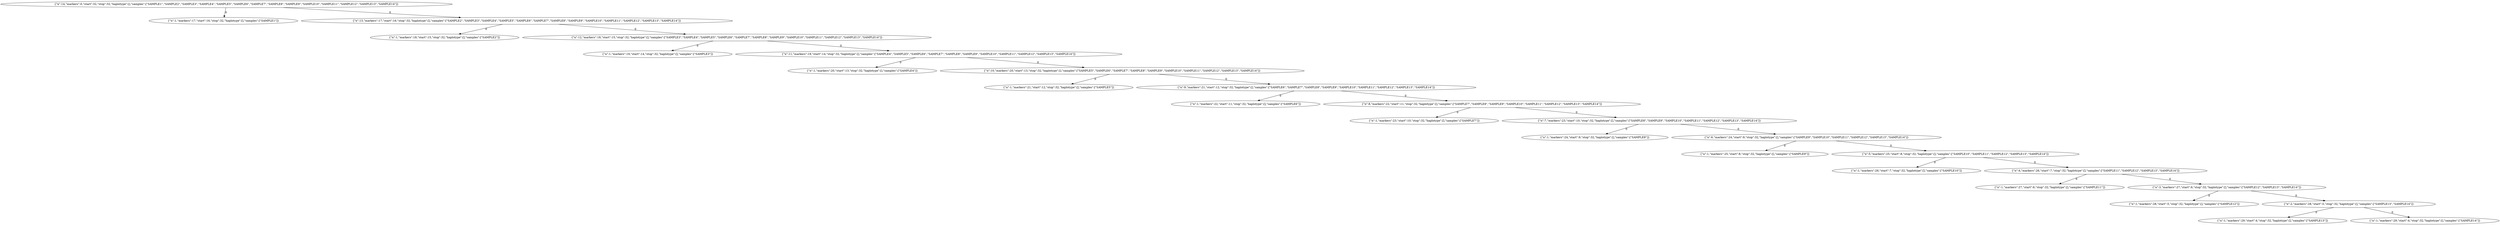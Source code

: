 digraph {
    0 [ label = "{\"n\":14,\"markers\":0,\"start\":32,\"stop\":32,\"haplotype\":[],\"samples\":[\"SAMPLE1\",\"SAMPLE2\",\"SAMPLE3\",\"SAMPLE4\",\"SAMPLE5\",\"SAMPLE6\",\"SAMPLE7\",\"SAMPLE8\",\"SAMPLE9\",\"SAMPLE10\",\"SAMPLE11\",\"SAMPLE12\",\"SAMPLE13\",\"SAMPLE14\"]}" ]
    1 [ label = "{\"n\":1,\"markers\":17,\"start\":16,\"stop\":32,\"haplotype\":[],\"samples\":[\"SAMPLE1\"]}" ]
    2 [ label = "{\"n\":13,\"markers\":17,\"start\":16,\"stop\":32,\"haplotype\":[],\"samples\":[\"SAMPLE2\",\"SAMPLE3\",\"SAMPLE4\",\"SAMPLE5\",\"SAMPLE6\",\"SAMPLE7\",\"SAMPLE8\",\"SAMPLE9\",\"SAMPLE10\",\"SAMPLE11\",\"SAMPLE12\",\"SAMPLE13\",\"SAMPLE14\"]}" ]
    3 [ label = "{\"n\":1,\"markers\":18,\"start\":15,\"stop\":32,\"haplotype\":[],\"samples\":[\"SAMPLE2\"]}" ]
    4 [ label = "{\"n\":12,\"markers\":18,\"start\":15,\"stop\":32,\"haplotype\":[],\"samples\":[\"SAMPLE3\",\"SAMPLE4\",\"SAMPLE5\",\"SAMPLE6\",\"SAMPLE7\",\"SAMPLE8\",\"SAMPLE9\",\"SAMPLE10\",\"SAMPLE11\",\"SAMPLE12\",\"SAMPLE13\",\"SAMPLE14\"]}" ]
    5 [ label = "{\"n\":1,\"markers\":19,\"start\":14,\"stop\":32,\"haplotype\":[],\"samples\":[\"SAMPLE3\"]}" ]
    6 [ label = "{\"n\":11,\"markers\":19,\"start\":14,\"stop\":32,\"haplotype\":[],\"samples\":[\"SAMPLE4\",\"SAMPLE5\",\"SAMPLE6\",\"SAMPLE7\",\"SAMPLE8\",\"SAMPLE9\",\"SAMPLE10\",\"SAMPLE11\",\"SAMPLE12\",\"SAMPLE13\",\"SAMPLE14\"]}" ]
    7 [ label = "{\"n\":1,\"markers\":20,\"start\":13,\"stop\":32,\"haplotype\":[],\"samples\":[\"SAMPLE4\"]}" ]
    8 [ label = "{\"n\":10,\"markers\":20,\"start\":13,\"stop\":32,\"haplotype\":[],\"samples\":[\"SAMPLE5\",\"SAMPLE6\",\"SAMPLE7\",\"SAMPLE8\",\"SAMPLE9\",\"SAMPLE10\",\"SAMPLE11\",\"SAMPLE12\",\"SAMPLE13\",\"SAMPLE14\"]}" ]
    9 [ label = "{\"n\":1,\"markers\":21,\"start\":12,\"stop\":32,\"haplotype\":[],\"samples\":[\"SAMPLE5\"]}" ]
    10 [ label = "{\"n\":9,\"markers\":21,\"start\":12,\"stop\":32,\"haplotype\":[],\"samples\":[\"SAMPLE6\",\"SAMPLE7\",\"SAMPLE8\",\"SAMPLE9\",\"SAMPLE10\",\"SAMPLE11\",\"SAMPLE12\",\"SAMPLE13\",\"SAMPLE14\"]}" ]
    11 [ label = "{\"n\":1,\"markers\":22,\"start\":11,\"stop\":32,\"haplotype\":[],\"samples\":[\"SAMPLE6\"]}" ]
    12 [ label = "{\"n\":8,\"markers\":22,\"start\":11,\"stop\":32,\"haplotype\":[],\"samples\":[\"SAMPLE7\",\"SAMPLE8\",\"SAMPLE9\",\"SAMPLE10\",\"SAMPLE11\",\"SAMPLE12\",\"SAMPLE13\",\"SAMPLE14\"]}" ]
    13 [ label = "{\"n\":1,\"markers\":23,\"start\":10,\"stop\":32,\"haplotype\":[],\"samples\":[\"SAMPLE7\"]}" ]
    14 [ label = "{\"n\":7,\"markers\":23,\"start\":10,\"stop\":32,\"haplotype\":[],\"samples\":[\"SAMPLE8\",\"SAMPLE9\",\"SAMPLE10\",\"SAMPLE11\",\"SAMPLE12\",\"SAMPLE13\",\"SAMPLE14\"]}" ]
    15 [ label = "{\"n\":1,\"markers\":24,\"start\":9,\"stop\":32,\"haplotype\":[],\"samples\":[\"SAMPLE8\"]}" ]
    16 [ label = "{\"n\":6,\"markers\":24,\"start\":9,\"stop\":32,\"haplotype\":[],\"samples\":[\"SAMPLE9\",\"SAMPLE10\",\"SAMPLE11\",\"SAMPLE12\",\"SAMPLE13\",\"SAMPLE14\"]}" ]
    17 [ label = "{\"n\":1,\"markers\":25,\"start\":8,\"stop\":32,\"haplotype\":[],\"samples\":[\"SAMPLE9\"]}" ]
    18 [ label = "{\"n\":5,\"markers\":25,\"start\":8,\"stop\":32,\"haplotype\":[],\"samples\":[\"SAMPLE10\",\"SAMPLE11\",\"SAMPLE12\",\"SAMPLE13\",\"SAMPLE14\"]}" ]
    19 [ label = "{\"n\":1,\"markers\":26,\"start\":7,\"stop\":32,\"haplotype\":[],\"samples\":[\"SAMPLE10\"]}" ]
    20 [ label = "{\"n\":4,\"markers\":26,\"start\":7,\"stop\":32,\"haplotype\":[],\"samples\":[\"SAMPLE11\",\"SAMPLE12\",\"SAMPLE13\",\"SAMPLE14\"]}" ]
    21 [ label = "{\"n\":1,\"markers\":27,\"start\":6,\"stop\":32,\"haplotype\":[],\"samples\":[\"SAMPLE11\"]}" ]
    22 [ label = "{\"n\":3,\"markers\":27,\"start\":6,\"stop\":32,\"haplotype\":[],\"samples\":[\"SAMPLE12\",\"SAMPLE13\",\"SAMPLE14\"]}" ]
    23 [ label = "{\"n\":1,\"markers\":28,\"start\":5,\"stop\":32,\"haplotype\":[],\"samples\":[\"SAMPLE12\"]}" ]
    24 [ label = "{\"n\":2,\"markers\":28,\"start\":5,\"stop\":32,\"haplotype\":[],\"samples\":[\"SAMPLE13\",\"SAMPLE14\"]}" ]
    25 [ label = "{\"n\":1,\"markers\":29,\"start\":4,\"stop\":32,\"haplotype\":[],\"samples\":[\"SAMPLE13\"]}" ]
    26 [ label = "{\"n\":1,\"markers\":29,\"start\":4,\"stop\":32,\"haplotype\":[],\"samples\":[\"SAMPLE14\"]}" ]
    0 -> 1 [ label = "0" ]
    0 -> 2 [ label = "0" ]
    2 -> 3 [ label = "0" ]
    2 -> 4 [ label = "0" ]
    4 -> 5 [ label = "0" ]
    4 -> 6 [ label = "0" ]
    6 -> 7 [ label = "0" ]
    6 -> 8 [ label = "0" ]
    8 -> 9 [ label = "0" ]
    8 -> 10 [ label = "0" ]
    10 -> 11 [ label = "0" ]
    10 -> 12 [ label = "0" ]
    12 -> 13 [ label = "0" ]
    12 -> 14 [ label = "0" ]
    14 -> 15 [ label = "0" ]
    14 -> 16 [ label = "0" ]
    16 -> 17 [ label = "0" ]
    16 -> 18 [ label = "0" ]
    18 -> 19 [ label = "0" ]
    18 -> 20 [ label = "0" ]
    20 -> 21 [ label = "0" ]
    20 -> 22 [ label = "0" ]
    22 -> 23 [ label = "0" ]
    22 -> 24 [ label = "0" ]
    24 -> 25 [ label = "0" ]
    24 -> 26 [ label = "0" ]
}
